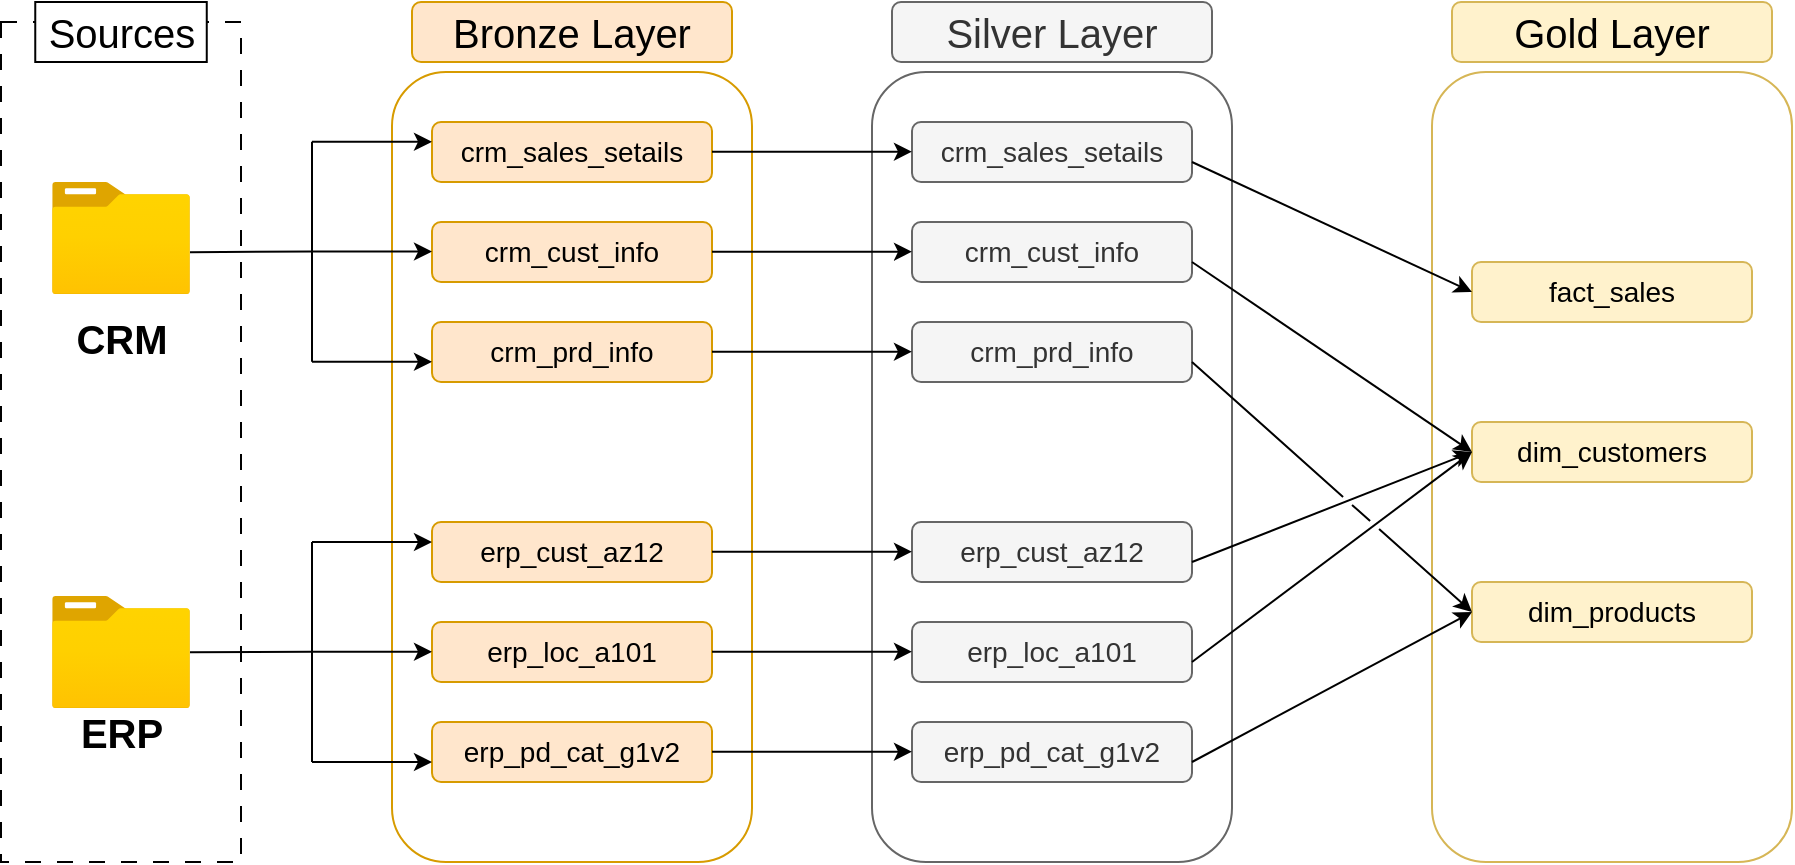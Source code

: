 <mxfile version="28.1.2">
  <diagram id="FjjNetMvKVPHb-UHfC16" name="Page-1">
    <mxGraphModel dx="1042" dy="674" grid="1" gridSize="10" guides="1" tooltips="1" connect="1" arrows="1" fold="1" page="1" pageScale="1" pageWidth="850" pageHeight="1100" math="0" shadow="0">
      <root>
        <mxCell id="0" />
        <mxCell id="1" parent="0" />
        <mxCell id="30Ck4stNxUJS0GwcEBdK-6" value="" style="rounded=0;whiteSpace=wrap;html=1;dashed=1;dashPattern=8 8;fillColor=none;" vertex="1" parent="1">
          <mxGeometry x="94.5" y="110" width="120" height="420" as="geometry" />
        </mxCell>
        <mxCell id="30Ck4stNxUJS0GwcEBdK-1" value="" style="image;aspect=fixed;html=1;points=[];align=center;fontSize=12;image=img/lib/azure2/general/Folder_Blank.svg;" vertex="1" parent="1">
          <mxGeometry x="120" y="397" width="69" height="56.0" as="geometry" />
        </mxCell>
        <mxCell id="30Ck4stNxUJS0GwcEBdK-2" value="" style="image;aspect=fixed;html=1;points=[];align=center;fontSize=12;image=img/lib/azure2/general/Folder_Blank.svg;" vertex="1" parent="1">
          <mxGeometry x="120" y="190" width="69" height="56.0" as="geometry" />
        </mxCell>
        <mxCell id="30Ck4stNxUJS0GwcEBdK-4" value="&lt;b&gt;&lt;font style=&quot;font-size: 20px;&quot;&gt;CRM&lt;/font&gt;&lt;/b&gt;" style="text;strokeColor=none;align=center;fillColor=none;html=1;verticalAlign=middle;whiteSpace=wrap;rounded=0;" vertex="1" parent="1">
          <mxGeometry x="124.5" y="253" width="60" height="30" as="geometry" />
        </mxCell>
        <mxCell id="30Ck4stNxUJS0GwcEBdK-5" value="&lt;b&gt;&lt;font style=&quot;font-size: 20px;&quot;&gt;ERP&lt;/font&gt;&lt;/b&gt;" style="text;strokeColor=none;align=center;fillColor=none;html=1;verticalAlign=middle;whiteSpace=wrap;rounded=0;" vertex="1" parent="1">
          <mxGeometry x="124.51" y="450" width="60" height="30" as="geometry" />
        </mxCell>
        <mxCell id="30Ck4stNxUJS0GwcEBdK-7" value="&lt;font style=&quot;font-size: 20px;&quot;&gt;Sources&lt;/font&gt;" style="rounded=0;whiteSpace=wrap;html=1;" vertex="1" parent="1">
          <mxGeometry x="111.63" y="100" width="85.75" height="30" as="geometry" />
        </mxCell>
        <mxCell id="30Ck4stNxUJS0GwcEBdK-10" value="&lt;font style=&quot;font-size: 20px;&quot;&gt;Bronze Layer&lt;/font&gt;" style="rounded=1;whiteSpace=wrap;html=1;fillColor=#ffe6cc;strokeColor=#d79b00;" vertex="1" parent="1">
          <mxGeometry x="300" y="100" width="160" height="30" as="geometry" />
        </mxCell>
        <mxCell id="30Ck4stNxUJS0GwcEBdK-20" value="" style="rounded=1;whiteSpace=wrap;html=1;fillColor=none;strokeColor=#d79b00;" vertex="1" parent="1">
          <mxGeometry x="290" y="135" width="180" height="395" as="geometry" />
        </mxCell>
        <mxCell id="30Ck4stNxUJS0GwcEBdK-11" value="&lt;font style=&quot;font-size: 14px;&quot;&gt;crm_sales_setails&lt;/font&gt;" style="rounded=1;whiteSpace=wrap;html=1;fillColor=#ffe6cc;strokeColor=#d79b00;" vertex="1" parent="1">
          <mxGeometry x="310" y="160" width="140" height="30" as="geometry" />
        </mxCell>
        <mxCell id="30Ck4stNxUJS0GwcEBdK-12" value="&lt;font style=&quot;font-size: 14px;&quot;&gt;crm_cust_info&lt;/font&gt;" style="rounded=1;whiteSpace=wrap;html=1;fillColor=#ffe6cc;strokeColor=#d79b00;" vertex="1" parent="1">
          <mxGeometry x="310" y="210" width="140" height="30" as="geometry" />
        </mxCell>
        <mxCell id="30Ck4stNxUJS0GwcEBdK-13" value="&lt;font style=&quot;font-size: 14px;&quot;&gt;crm_prd_info&lt;/font&gt;" style="rounded=1;whiteSpace=wrap;html=1;fillColor=#ffe6cc;strokeColor=#d79b00;" vertex="1" parent="1">
          <mxGeometry x="310" y="260" width="140" height="30" as="geometry" />
        </mxCell>
        <mxCell id="30Ck4stNxUJS0GwcEBdK-17" value="&lt;font style=&quot;font-size: 14px;&quot;&gt;erp_cust_az12&lt;/font&gt;" style="rounded=1;whiteSpace=wrap;html=1;fillColor=#ffe6cc;strokeColor=#d79b00;" vertex="1" parent="1">
          <mxGeometry x="310" y="360" width="140" height="30" as="geometry" />
        </mxCell>
        <mxCell id="30Ck4stNxUJS0GwcEBdK-18" value="&lt;font style=&quot;font-size: 14px;&quot;&gt;erp_loc_a101&lt;/font&gt;" style="rounded=1;whiteSpace=wrap;html=1;fillColor=#ffe6cc;strokeColor=#d79b00;" vertex="1" parent="1">
          <mxGeometry x="310" y="410" width="140" height="30" as="geometry" />
        </mxCell>
        <mxCell id="30Ck4stNxUJS0GwcEBdK-19" value="&lt;font style=&quot;font-size: 14px;&quot;&gt;erp_pd_cat_g1v2&lt;/font&gt;" style="rounded=1;whiteSpace=wrap;html=1;fillColor=#ffe6cc;strokeColor=#d79b00;" vertex="1" parent="1">
          <mxGeometry x="310" y="460" width="140" height="30" as="geometry" />
        </mxCell>
        <mxCell id="30Ck4stNxUJS0GwcEBdK-21" value="&lt;font style=&quot;font-size: 20px;&quot;&gt;Silver Layer&lt;/font&gt;" style="rounded=1;whiteSpace=wrap;html=1;fillColor=#f5f5f5;strokeColor=#666666;fontColor=#333333;" vertex="1" parent="1">
          <mxGeometry x="540" y="100" width="160" height="30" as="geometry" />
        </mxCell>
        <mxCell id="30Ck4stNxUJS0GwcEBdK-22" value="" style="rounded=1;whiteSpace=wrap;html=1;fillColor=none;strokeColor=#666666;fontColor=#333333;" vertex="1" parent="1">
          <mxGeometry x="530" y="135" width="180" height="395" as="geometry" />
        </mxCell>
        <mxCell id="30Ck4stNxUJS0GwcEBdK-23" value="&lt;font style=&quot;font-size: 14px;&quot;&gt;crm_sales_setails&lt;/font&gt;" style="rounded=1;whiteSpace=wrap;html=1;fillColor=#f5f5f5;strokeColor=#666666;fontColor=#333333;" vertex="1" parent="1">
          <mxGeometry x="550" y="160" width="140" height="30" as="geometry" />
        </mxCell>
        <mxCell id="30Ck4stNxUJS0GwcEBdK-24" value="&lt;font style=&quot;font-size: 14px;&quot;&gt;crm_cust_info&lt;/font&gt;" style="rounded=1;whiteSpace=wrap;html=1;fillColor=#f5f5f5;strokeColor=#666666;fontColor=#333333;" vertex="1" parent="1">
          <mxGeometry x="550" y="210" width="140" height="30" as="geometry" />
        </mxCell>
        <mxCell id="30Ck4stNxUJS0GwcEBdK-25" value="&lt;font style=&quot;font-size: 14px;&quot;&gt;crm_prd_info&lt;/font&gt;" style="rounded=1;whiteSpace=wrap;html=1;fillColor=#f5f5f5;strokeColor=#666666;fontColor=#333333;" vertex="1" parent="1">
          <mxGeometry x="550" y="260" width="140" height="30" as="geometry" />
        </mxCell>
        <mxCell id="30Ck4stNxUJS0GwcEBdK-26" value="&lt;font style=&quot;font-size: 14px;&quot;&gt;erp_cust_az12&lt;/font&gt;" style="rounded=1;whiteSpace=wrap;html=1;fillColor=#f5f5f5;strokeColor=#666666;fontColor=#333333;" vertex="1" parent="1">
          <mxGeometry x="550" y="360" width="140" height="30" as="geometry" />
        </mxCell>
        <mxCell id="30Ck4stNxUJS0GwcEBdK-27" value="&lt;font style=&quot;font-size: 14px;&quot;&gt;erp_loc_a101&lt;/font&gt;" style="rounded=1;whiteSpace=wrap;html=1;fillColor=#f5f5f5;strokeColor=#666666;fontColor=#333333;" vertex="1" parent="1">
          <mxGeometry x="550" y="410" width="140" height="30" as="geometry" />
        </mxCell>
        <mxCell id="30Ck4stNxUJS0GwcEBdK-28" value="&lt;font style=&quot;font-size: 14px;&quot;&gt;erp_pd_cat_g1v2&lt;/font&gt;" style="rounded=1;whiteSpace=wrap;html=1;fillColor=#f5f5f5;strokeColor=#666666;fontColor=#333333;" vertex="1" parent="1">
          <mxGeometry x="550" y="460" width="140" height="30" as="geometry" />
        </mxCell>
        <mxCell id="30Ck4stNxUJS0GwcEBdK-29" value="&lt;font style=&quot;font-size: 20px;&quot;&gt;Gold Layer&lt;/font&gt;" style="rounded=1;whiteSpace=wrap;html=1;fillColor=#fff2cc;strokeColor=#d6b656;" vertex="1" parent="1">
          <mxGeometry x="820" y="100" width="160" height="30" as="geometry" />
        </mxCell>
        <mxCell id="30Ck4stNxUJS0GwcEBdK-30" value="" style="rounded=1;whiteSpace=wrap;html=1;fillColor=none;strokeColor=#d6b656;" vertex="1" parent="1">
          <mxGeometry x="810" y="135" width="180" height="395" as="geometry" />
        </mxCell>
        <mxCell id="30Ck4stNxUJS0GwcEBdK-31" value="&lt;font style=&quot;font-size: 14px;&quot;&gt;fact_sales&lt;/font&gt;" style="rounded=1;whiteSpace=wrap;html=1;fillColor=#fff2cc;strokeColor=#d6b656;" vertex="1" parent="1">
          <mxGeometry x="830" y="230" width="140" height="30" as="geometry" />
        </mxCell>
        <mxCell id="30Ck4stNxUJS0GwcEBdK-32" value="&lt;font style=&quot;font-size: 14px;&quot;&gt;dim_customers&lt;/font&gt;" style="rounded=1;whiteSpace=wrap;html=1;fillColor=#fff2cc;strokeColor=#d6b656;" vertex="1" parent="1">
          <mxGeometry x="830" y="310" width="140" height="30" as="geometry" />
        </mxCell>
        <mxCell id="30Ck4stNxUJS0GwcEBdK-33" value="&lt;span style=&quot;font-size: 14px;&quot;&gt;dim_products&lt;/span&gt;" style="rounded=1;whiteSpace=wrap;html=1;fillColor=#fff2cc;strokeColor=#d6b656;" vertex="1" parent="1">
          <mxGeometry x="830" y="390" width="140" height="30" as="geometry" />
        </mxCell>
        <mxCell id="30Ck4stNxUJS0GwcEBdK-40" value="" style="endArrow=classic;html=1;rounded=0;" edge="1" parent="1">
          <mxGeometry width="50" height="50" relative="1" as="geometry">
            <mxPoint x="250" y="424.9" as="sourcePoint" />
            <mxPoint x="310" y="424.9" as="targetPoint" />
          </mxGeometry>
        </mxCell>
        <mxCell id="30Ck4stNxUJS0GwcEBdK-42" value="" style="endArrow=classic;html=1;rounded=0;" edge="1" parent="1">
          <mxGeometry width="50" height="50" relative="1" as="geometry">
            <mxPoint x="250" y="480" as="sourcePoint" />
            <mxPoint x="310" y="480" as="targetPoint" />
          </mxGeometry>
        </mxCell>
        <mxCell id="30Ck4stNxUJS0GwcEBdK-43" value="" style="endArrow=none;html=1;rounded=0;" edge="1" parent="1">
          <mxGeometry width="50" height="50" relative="1" as="geometry">
            <mxPoint x="250" y="480" as="sourcePoint" />
            <mxPoint x="250" y="370" as="targetPoint" />
            <Array as="points" />
          </mxGeometry>
        </mxCell>
        <mxCell id="30Ck4stNxUJS0GwcEBdK-44" value="" style="endArrow=none;html=1;rounded=0;" edge="1" parent="1">
          <mxGeometry width="50" height="50" relative="1" as="geometry">
            <mxPoint x="189" y="425.17" as="sourcePoint" />
            <mxPoint x="250" y="424.82" as="targetPoint" />
          </mxGeometry>
        </mxCell>
        <mxCell id="30Ck4stNxUJS0GwcEBdK-51" value="" style="endArrow=classic;html=1;rounded=0;entryX=0.111;entryY=0.114;entryDx=0;entryDy=0;entryPerimeter=0;" edge="1" parent="1">
          <mxGeometry width="50" height="50" relative="1" as="geometry">
            <mxPoint x="450" y="174.83" as="sourcePoint" />
            <mxPoint x="549.98" y="174.86" as="targetPoint" />
          </mxGeometry>
        </mxCell>
        <mxCell id="30Ck4stNxUJS0GwcEBdK-52" value="" style="endArrow=classic;html=1;rounded=0;entryX=0.111;entryY=0.114;entryDx=0;entryDy=0;entryPerimeter=0;" edge="1" parent="1">
          <mxGeometry width="50" height="50" relative="1" as="geometry">
            <mxPoint x="450.02" y="224.83" as="sourcePoint" />
            <mxPoint x="550" y="224.86" as="targetPoint" />
          </mxGeometry>
        </mxCell>
        <mxCell id="30Ck4stNxUJS0GwcEBdK-53" value="" style="endArrow=classic;html=1;rounded=0;entryX=0.111;entryY=0.114;entryDx=0;entryDy=0;entryPerimeter=0;" edge="1" parent="1">
          <mxGeometry width="50" height="50" relative="1" as="geometry">
            <mxPoint x="450" y="274.83" as="sourcePoint" />
            <mxPoint x="549.98" y="274.86" as="targetPoint" />
          </mxGeometry>
        </mxCell>
        <mxCell id="30Ck4stNxUJS0GwcEBdK-54" value="" style="endArrow=classic;html=1;rounded=0;entryX=0.111;entryY=0.114;entryDx=0;entryDy=0;entryPerimeter=0;" edge="1" parent="1">
          <mxGeometry width="50" height="50" relative="1" as="geometry">
            <mxPoint x="450.02" y="374.83" as="sourcePoint" />
            <mxPoint x="550" y="374.86" as="targetPoint" />
          </mxGeometry>
        </mxCell>
        <mxCell id="30Ck4stNxUJS0GwcEBdK-55" value="" style="endArrow=classic;html=1;rounded=0;entryX=0.111;entryY=0.114;entryDx=0;entryDy=0;entryPerimeter=0;" edge="1" parent="1">
          <mxGeometry width="50" height="50" relative="1" as="geometry">
            <mxPoint x="450.02" y="424.83" as="sourcePoint" />
            <mxPoint x="550" y="424.86" as="targetPoint" />
          </mxGeometry>
        </mxCell>
        <mxCell id="30Ck4stNxUJS0GwcEBdK-56" value="" style="endArrow=classic;html=1;rounded=0;entryX=0.111;entryY=0.114;entryDx=0;entryDy=0;entryPerimeter=0;" edge="1" parent="1">
          <mxGeometry width="50" height="50" relative="1" as="geometry">
            <mxPoint x="450.02" y="474.83" as="sourcePoint" />
            <mxPoint x="550" y="474.86" as="targetPoint" />
          </mxGeometry>
        </mxCell>
        <mxCell id="30Ck4stNxUJS0GwcEBdK-58" value="" style="endArrow=classic;html=1;rounded=0;" edge="1" parent="1">
          <mxGeometry width="50" height="50" relative="1" as="geometry">
            <mxPoint x="250" y="370" as="sourcePoint" />
            <mxPoint x="310" y="370" as="targetPoint" />
          </mxGeometry>
        </mxCell>
        <mxCell id="30Ck4stNxUJS0GwcEBdK-62" value="" style="endArrow=classic;html=1;rounded=0;" edge="1" parent="1">
          <mxGeometry width="50" height="50" relative="1" as="geometry">
            <mxPoint x="250" y="224.8" as="sourcePoint" />
            <mxPoint x="310" y="224.8" as="targetPoint" />
          </mxGeometry>
        </mxCell>
        <mxCell id="30Ck4stNxUJS0GwcEBdK-63" value="" style="endArrow=classic;html=1;rounded=0;" edge="1" parent="1">
          <mxGeometry width="50" height="50" relative="1" as="geometry">
            <mxPoint x="250" y="279.9" as="sourcePoint" />
            <mxPoint x="310" y="279.9" as="targetPoint" />
          </mxGeometry>
        </mxCell>
        <mxCell id="30Ck4stNxUJS0GwcEBdK-64" value="" style="endArrow=none;html=1;rounded=0;" edge="1" parent="1">
          <mxGeometry width="50" height="50" relative="1" as="geometry">
            <mxPoint x="250" y="279.9" as="sourcePoint" />
            <mxPoint x="250" y="169.9" as="targetPoint" />
            <Array as="points" />
          </mxGeometry>
        </mxCell>
        <mxCell id="30Ck4stNxUJS0GwcEBdK-65" value="" style="endArrow=none;html=1;rounded=0;" edge="1" parent="1">
          <mxGeometry width="50" height="50" relative="1" as="geometry">
            <mxPoint x="189" y="225.07" as="sourcePoint" />
            <mxPoint x="250" y="224.72" as="targetPoint" />
          </mxGeometry>
        </mxCell>
        <mxCell id="30Ck4stNxUJS0GwcEBdK-66" value="" style="endArrow=classic;html=1;rounded=0;" edge="1" parent="1">
          <mxGeometry width="50" height="50" relative="1" as="geometry">
            <mxPoint x="250" y="169.9" as="sourcePoint" />
            <mxPoint x="310" y="169.9" as="targetPoint" />
          </mxGeometry>
        </mxCell>
        <mxCell id="30Ck4stNxUJS0GwcEBdK-75" value="" style="endArrow=classic;html=1;rounded=0;entryX=0;entryY=0.5;entryDx=0;entryDy=0;jumpStyle=gap;" edge="1" parent="1" target="30Ck4stNxUJS0GwcEBdK-31">
          <mxGeometry width="50" height="50" relative="1" as="geometry">
            <mxPoint x="690" y="180" as="sourcePoint" />
            <mxPoint x="740" y="130" as="targetPoint" />
          </mxGeometry>
        </mxCell>
        <mxCell id="30Ck4stNxUJS0GwcEBdK-77" value="" style="endArrow=classic;html=1;rounded=0;entryX=0;entryY=0.5;entryDx=0;entryDy=0;jumpStyle=gap;" edge="1" parent="1" target="30Ck4stNxUJS0GwcEBdK-32">
          <mxGeometry width="50" height="50" relative="1" as="geometry">
            <mxPoint x="690" y="230" as="sourcePoint" />
            <mxPoint x="740" y="180" as="targetPoint" />
          </mxGeometry>
        </mxCell>
        <mxCell id="30Ck4stNxUJS0GwcEBdK-80" value="" style="endArrow=classic;html=1;rounded=0;entryX=0;entryY=0.5;entryDx=0;entryDy=0;jumpStyle=gap;" edge="1" parent="1" target="30Ck4stNxUJS0GwcEBdK-32">
          <mxGeometry width="50" height="50" relative="1" as="geometry">
            <mxPoint x="690" y="380" as="sourcePoint" />
            <mxPoint x="740" y="330" as="targetPoint" />
          </mxGeometry>
        </mxCell>
        <mxCell id="30Ck4stNxUJS0GwcEBdK-81" value="" style="endArrow=classic;html=1;rounded=0;entryX=0;entryY=0.5;entryDx=0;entryDy=0;jumpStyle=gap;" edge="1" parent="1" target="30Ck4stNxUJS0GwcEBdK-32">
          <mxGeometry width="50" height="50" relative="1" as="geometry">
            <mxPoint x="690" y="430" as="sourcePoint" />
            <mxPoint x="740" y="380" as="targetPoint" />
          </mxGeometry>
        </mxCell>
        <mxCell id="30Ck4stNxUJS0GwcEBdK-82" value="" style="endArrow=classic;html=1;rounded=0;entryX=0;entryY=0.5;entryDx=0;entryDy=0;jumpStyle=gap;" edge="1" parent="1" target="30Ck4stNxUJS0GwcEBdK-33">
          <mxGeometry width="50" height="50" relative="1" as="geometry">
            <mxPoint x="690" y="280" as="sourcePoint" />
            <mxPoint x="740" y="230" as="targetPoint" />
          </mxGeometry>
        </mxCell>
        <mxCell id="30Ck4stNxUJS0GwcEBdK-83" value="" style="endArrow=classic;html=1;rounded=0;entryX=0;entryY=0.5;entryDx=0;entryDy=0;jumpStyle=gap;" edge="1" parent="1" target="30Ck4stNxUJS0GwcEBdK-33">
          <mxGeometry width="50" height="50" relative="1" as="geometry">
            <mxPoint x="690" y="480" as="sourcePoint" />
            <mxPoint x="740" y="430" as="targetPoint" />
          </mxGeometry>
        </mxCell>
      </root>
    </mxGraphModel>
  </diagram>
</mxfile>
